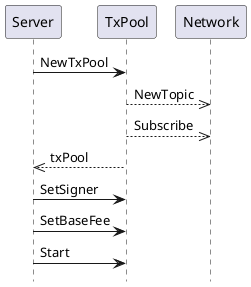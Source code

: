 @startuml
hide footbox

Server -> TxPool: NewTxPool
TxPool -->> Network: NewTopic
TxPool -->> Network: Subscribe
Server <<-- TxPool: txPool
Server -> TxPool: SetSigner
Server -> TxPool: SetBaseFee
Server -> TxPool: Start
@enduml
